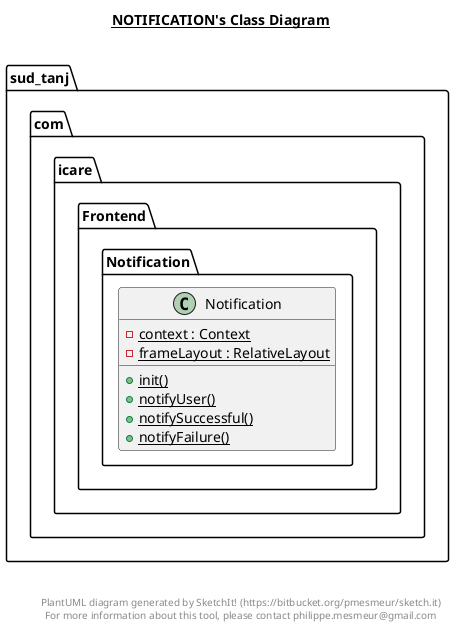 @startuml

title __NOTIFICATION's Class Diagram__\n

  package sud_tanj.com.icare {
    package sud_tanj.com.icare.Frontend.Notification {
      class Notification {
          {static} - context : Context
          {static} - frameLayout : RelativeLayout
          {static} + init()
          {static} + notifyUser()
          {static} + notifySuccessful()
          {static} + notifyFailure()
      }
    }
  }
  



right footer


PlantUML diagram generated by SketchIt! (https://bitbucket.org/pmesmeur/sketch.it)
For more information about this tool, please contact philippe.mesmeur@gmail.com
endfooter

@enduml
